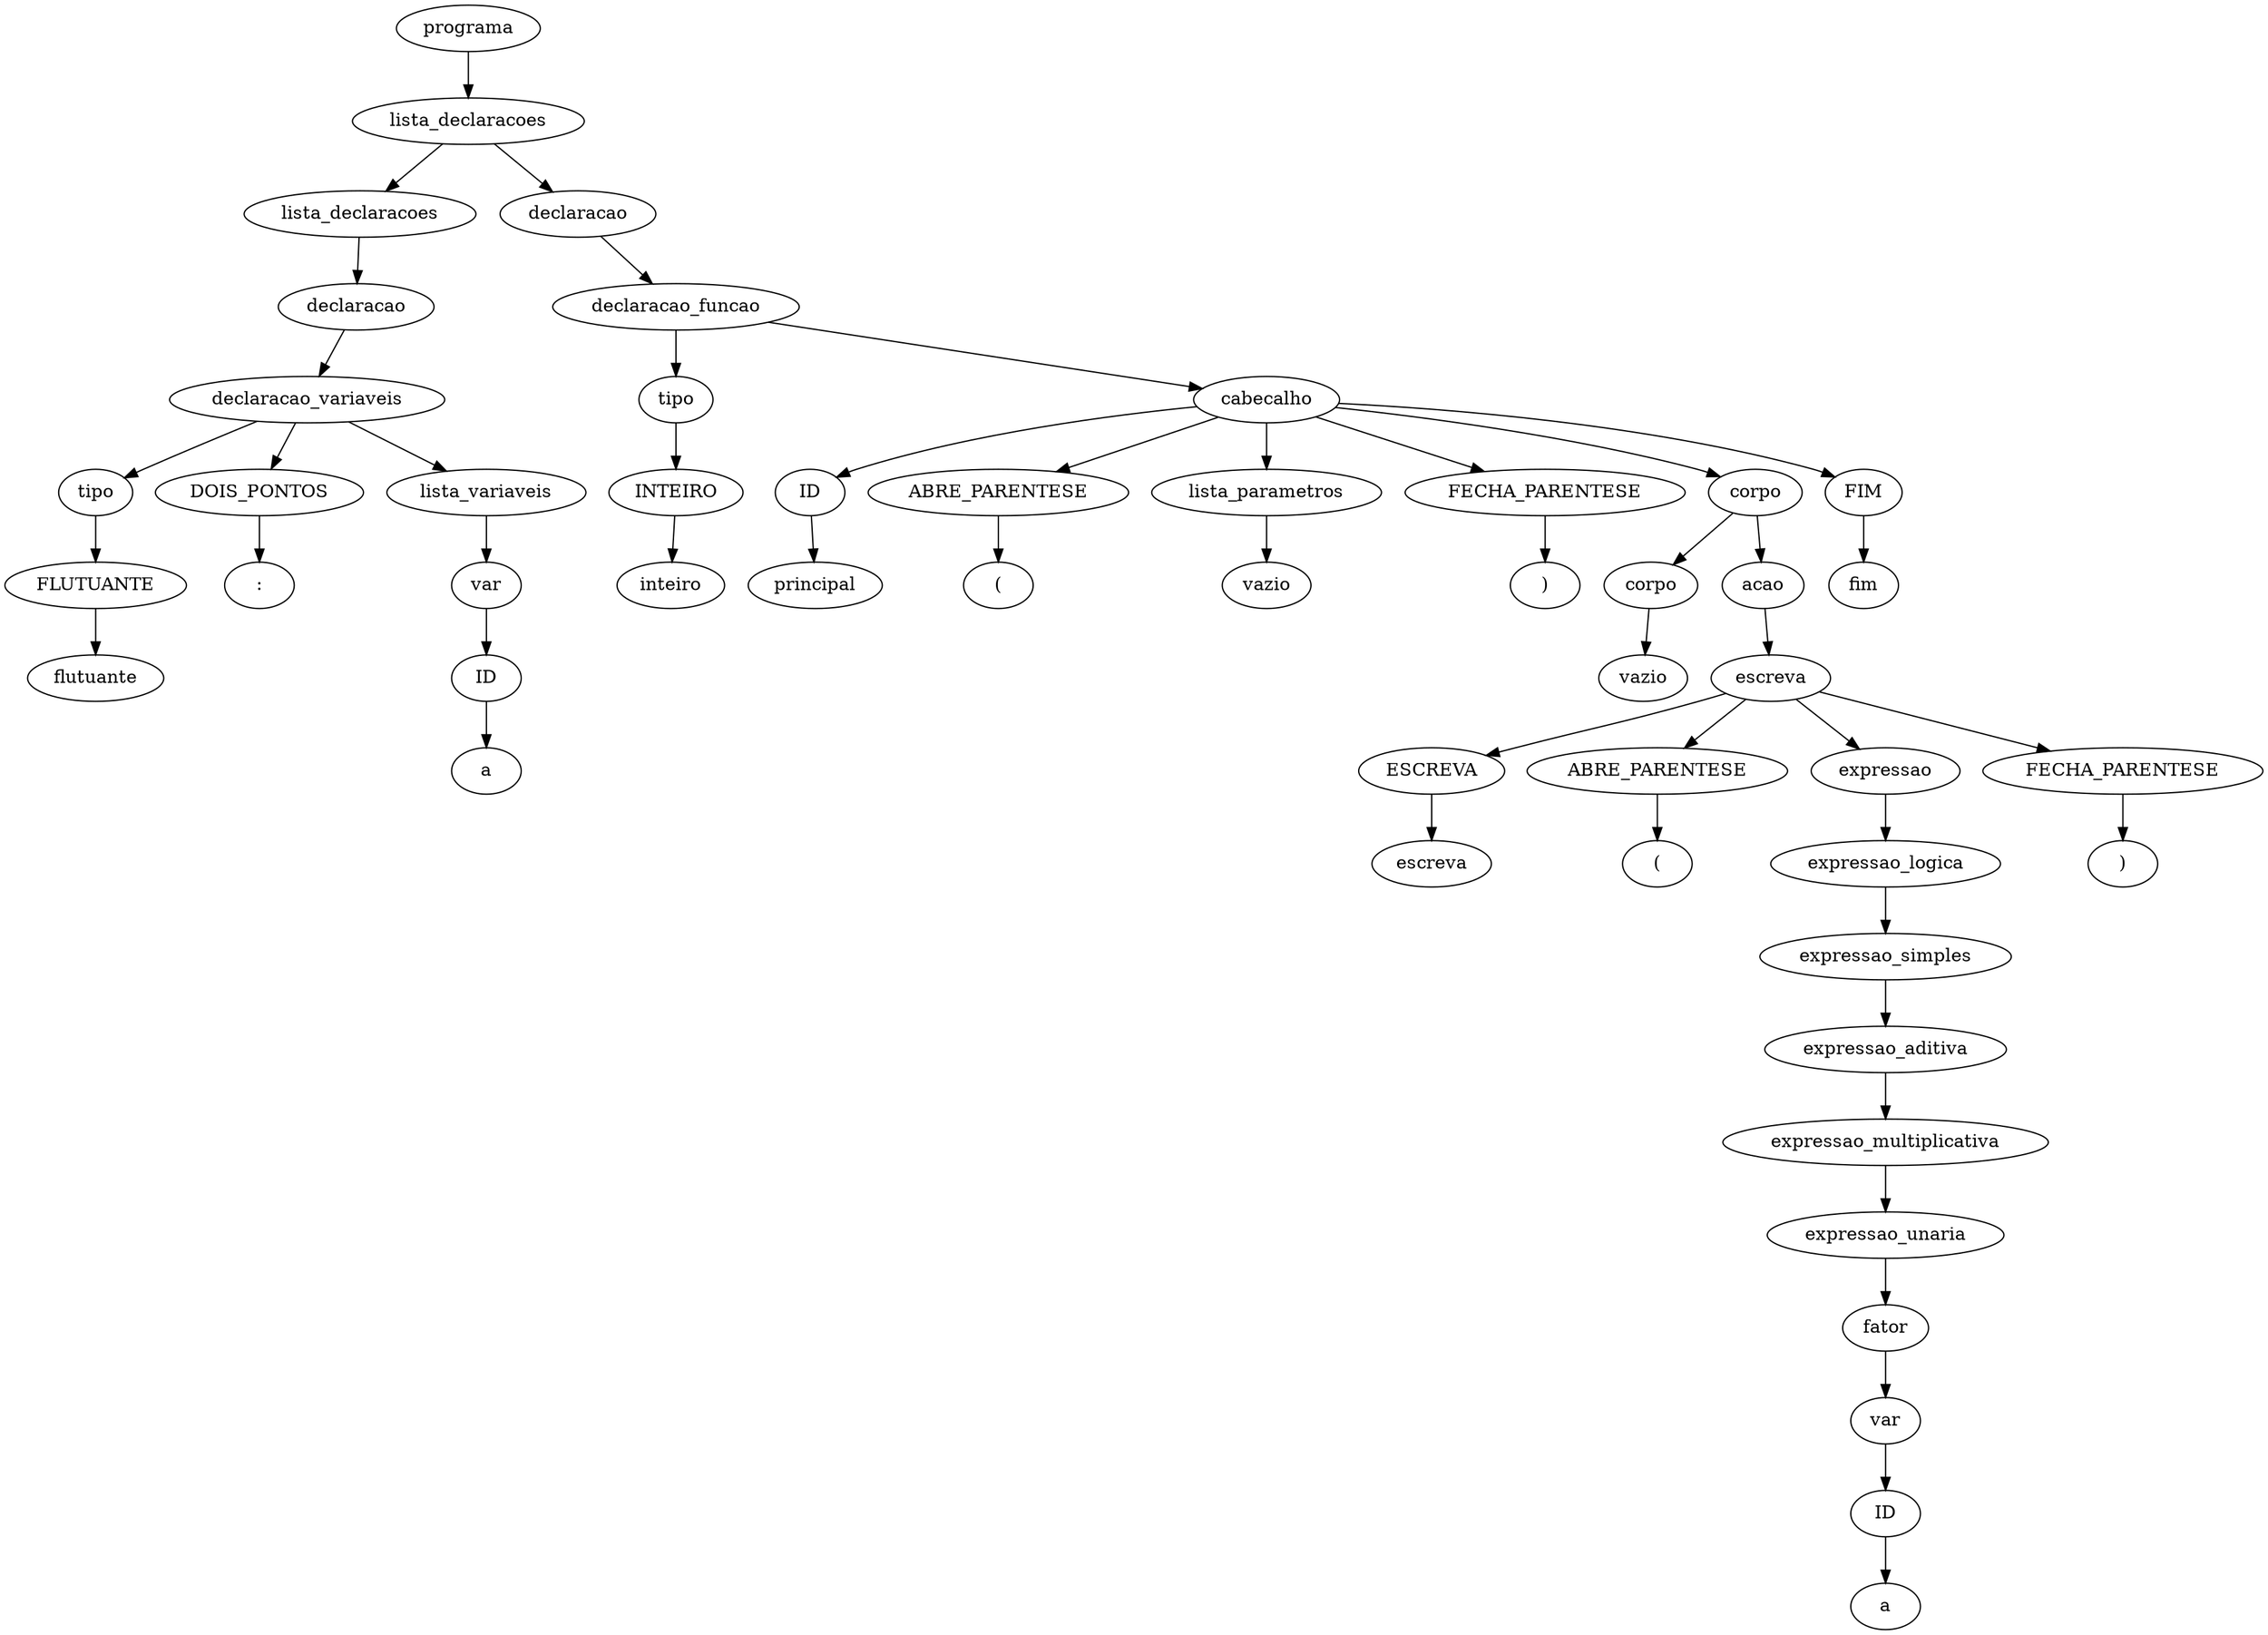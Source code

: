 digraph tree {
    "0x0" [label="programa"];
    "0x1" [label="lista_declaracoes"];
    "0x2" [label="lista_declaracoes"];
    "0x3" [label="declaracao"];
    "0x4" [label="declaracao_variaveis"];
    "0x5" [label="tipo"];
    "0x6" [label="FLUTUANTE"];
    "0x7" [label="flutuante"];
    "0x8" [label="DOIS_PONTOS"];
    "0x9" [label=":"];
    "0xa" [label="lista_variaveis"];
    "0xb" [label="var"];
    "0xc" [label="ID"];
    "0xd" [label="a"];
    "0xe" [label="declaracao"];
    "0xf" [label="declaracao_funcao"];
    "0x10" [label="tipo"];
    "0x11" [label="INTEIRO"];
    "0x12" [label="inteiro"];
    "0x13" [label="cabecalho"];
    "0x14" [label="ID"];
    "0x15" [label="principal"];
    "0x16" [label="ABRE_PARENTESE"];
    "0x17" [label="("];
    "0x18" [label="lista_parametros"];
    "0x19" [label="vazio"];
    "0x1a" [label="FECHA_PARENTESE"];
    "0x1b" [label=")"];
    "0x1c" [label="corpo"];
    "0x1d" [label="corpo"];
    "0x1e" [label="vazio"];
    "0x1f" [label="acao"];
    "0x20" [label="escreva"];
    "0x21" [label="ESCREVA"];
    "0x22" [label="escreva"];
    "0x23" [label="ABRE_PARENTESE"];
    "0x24" [label="("];
    "0x25" [label="expressao"];
    "0x26" [label="expressao_logica"];
    "0x27" [label="expressao_simples"];
    "0x28" [label="expressao_aditiva"];
    "0x29" [label="expressao_multiplicativa"];
    "0x2a" [label="expressao_unaria"];
    "0x2b" [label="fator"];
    "0x2c" [label="var"];
    "0x2d" [label="ID"];
    "0x2e" [label="a"];
    "0x2f" [label="FECHA_PARENTESE"];
    "0x30" [label=")"];
    "0x31" [label="FIM"];
    "0x32" [label="fim"];
    "0x0" -> "0x1";
    "0x1" -> "0x2";
    "0x1" -> "0xe";
    "0x2" -> "0x3";
    "0x3" -> "0x4";
    "0x4" -> "0x5";
    "0x4" -> "0x8";
    "0x4" -> "0xa";
    "0x5" -> "0x6";
    "0x6" -> "0x7";
    "0x8" -> "0x9";
    "0xa" -> "0xb";
    "0xb" -> "0xc";
    "0xc" -> "0xd";
    "0xe" -> "0xf";
    "0xf" -> "0x10";
    "0xf" -> "0x13";
    "0x10" -> "0x11";
    "0x11" -> "0x12";
    "0x13" -> "0x14";
    "0x13" -> "0x16";
    "0x13" -> "0x18";
    "0x13" -> "0x1a";
    "0x13" -> "0x1c";
    "0x13" -> "0x31";
    "0x14" -> "0x15";
    "0x16" -> "0x17";
    "0x18" -> "0x19";
    "0x1a" -> "0x1b";
    "0x1c" -> "0x1d";
    "0x1c" -> "0x1f";
    "0x1d" -> "0x1e";
    "0x1f" -> "0x20";
    "0x20" -> "0x21";
    "0x20" -> "0x23";
    "0x20" -> "0x25";
    "0x20" -> "0x2f";
    "0x21" -> "0x22";
    "0x23" -> "0x24";
    "0x25" -> "0x26";
    "0x26" -> "0x27";
    "0x27" -> "0x28";
    "0x28" -> "0x29";
    "0x29" -> "0x2a";
    "0x2a" -> "0x2b";
    "0x2b" -> "0x2c";
    "0x2c" -> "0x2d";
    "0x2d" -> "0x2e";
    "0x2f" -> "0x30";
    "0x31" -> "0x32";
}
